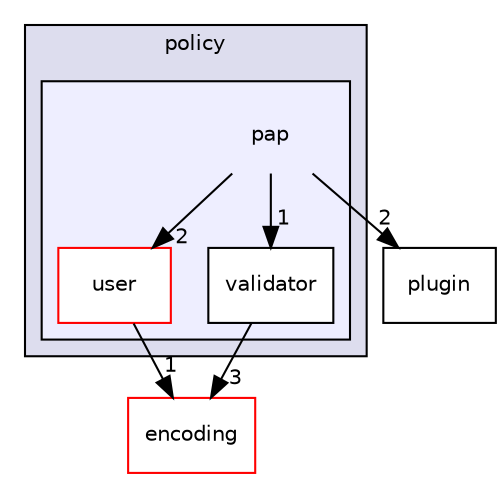 digraph "policy/pap" {
  compound=true
  node [ fontsize="10", fontname="Helvetica"];
  edge [ labelfontsize="10", labelfontname="Helvetica"];
  subgraph clusterdir_eb07bcf3f6bbebad6f759869cfa1383b {
    graph [ bgcolor="#ddddee", pencolor="black", label="policy" fontname="Helvetica", fontsize="10", URL="dir_eb07bcf3f6bbebad6f759869cfa1383b.html"]
  subgraph clusterdir_7dd55868d3a32549fc22ba06774a2c51 {
    graph [ bgcolor="#eeeeff", pencolor="black", label="" URL="dir_7dd55868d3a32549fc22ba06774a2c51.html"];
    dir_7dd55868d3a32549fc22ba06774a2c51 [shape=plaintext label="pap"];
    dir_8817023b5ed0777935b8c79fa907433a [shape=box label="user" color="red" fillcolor="white" style="filled" URL="dir_8817023b5ed0777935b8c79fa907433a.html"];
    dir_e023d8fcba2ca3d2ee1459ef1f372736 [shape=box label="validator" color="black" fillcolor="white" style="filled" URL="dir_e023d8fcba2ca3d2ee1459ef1f372736.html"];
  }
  }
  dir_610a2b56a275b26200d5acaaa4c9d913 [shape=box label="encoding" fillcolor="white" style="filled" color="red" URL="dir_610a2b56a275b26200d5acaaa4c9d913.html"];
  dir_b4c3aec6cd8f28418150dce663061cfa [shape=box label="plugin" URL="dir_b4c3aec6cd8f28418150dce663061cfa.html"];
  dir_7dd55868d3a32549fc22ba06774a2c51->dir_e023d8fcba2ca3d2ee1459ef1f372736 [headlabel="1", labeldistance=1.5 headhref="dir_000010_000013.html"];
  dir_7dd55868d3a32549fc22ba06774a2c51->dir_8817023b5ed0777935b8c79fa907433a [headlabel="2", labeldistance=1.5 headhref="dir_000010_000011.html"];
  dir_7dd55868d3a32549fc22ba06774a2c51->dir_b4c3aec6cd8f28418150dce663061cfa [headlabel="2", labeldistance=1.5 headhref="dir_000010_000005.html"];
  dir_e023d8fcba2ca3d2ee1459ef1f372736->dir_610a2b56a275b26200d5acaaa4c9d913 [headlabel="3", labeldistance=1.5 headhref="dir_000013_000007.html"];
  dir_8817023b5ed0777935b8c79fa907433a->dir_610a2b56a275b26200d5acaaa4c9d913 [headlabel="1", labeldistance=1.5 headhref="dir_000011_000007.html"];
}

